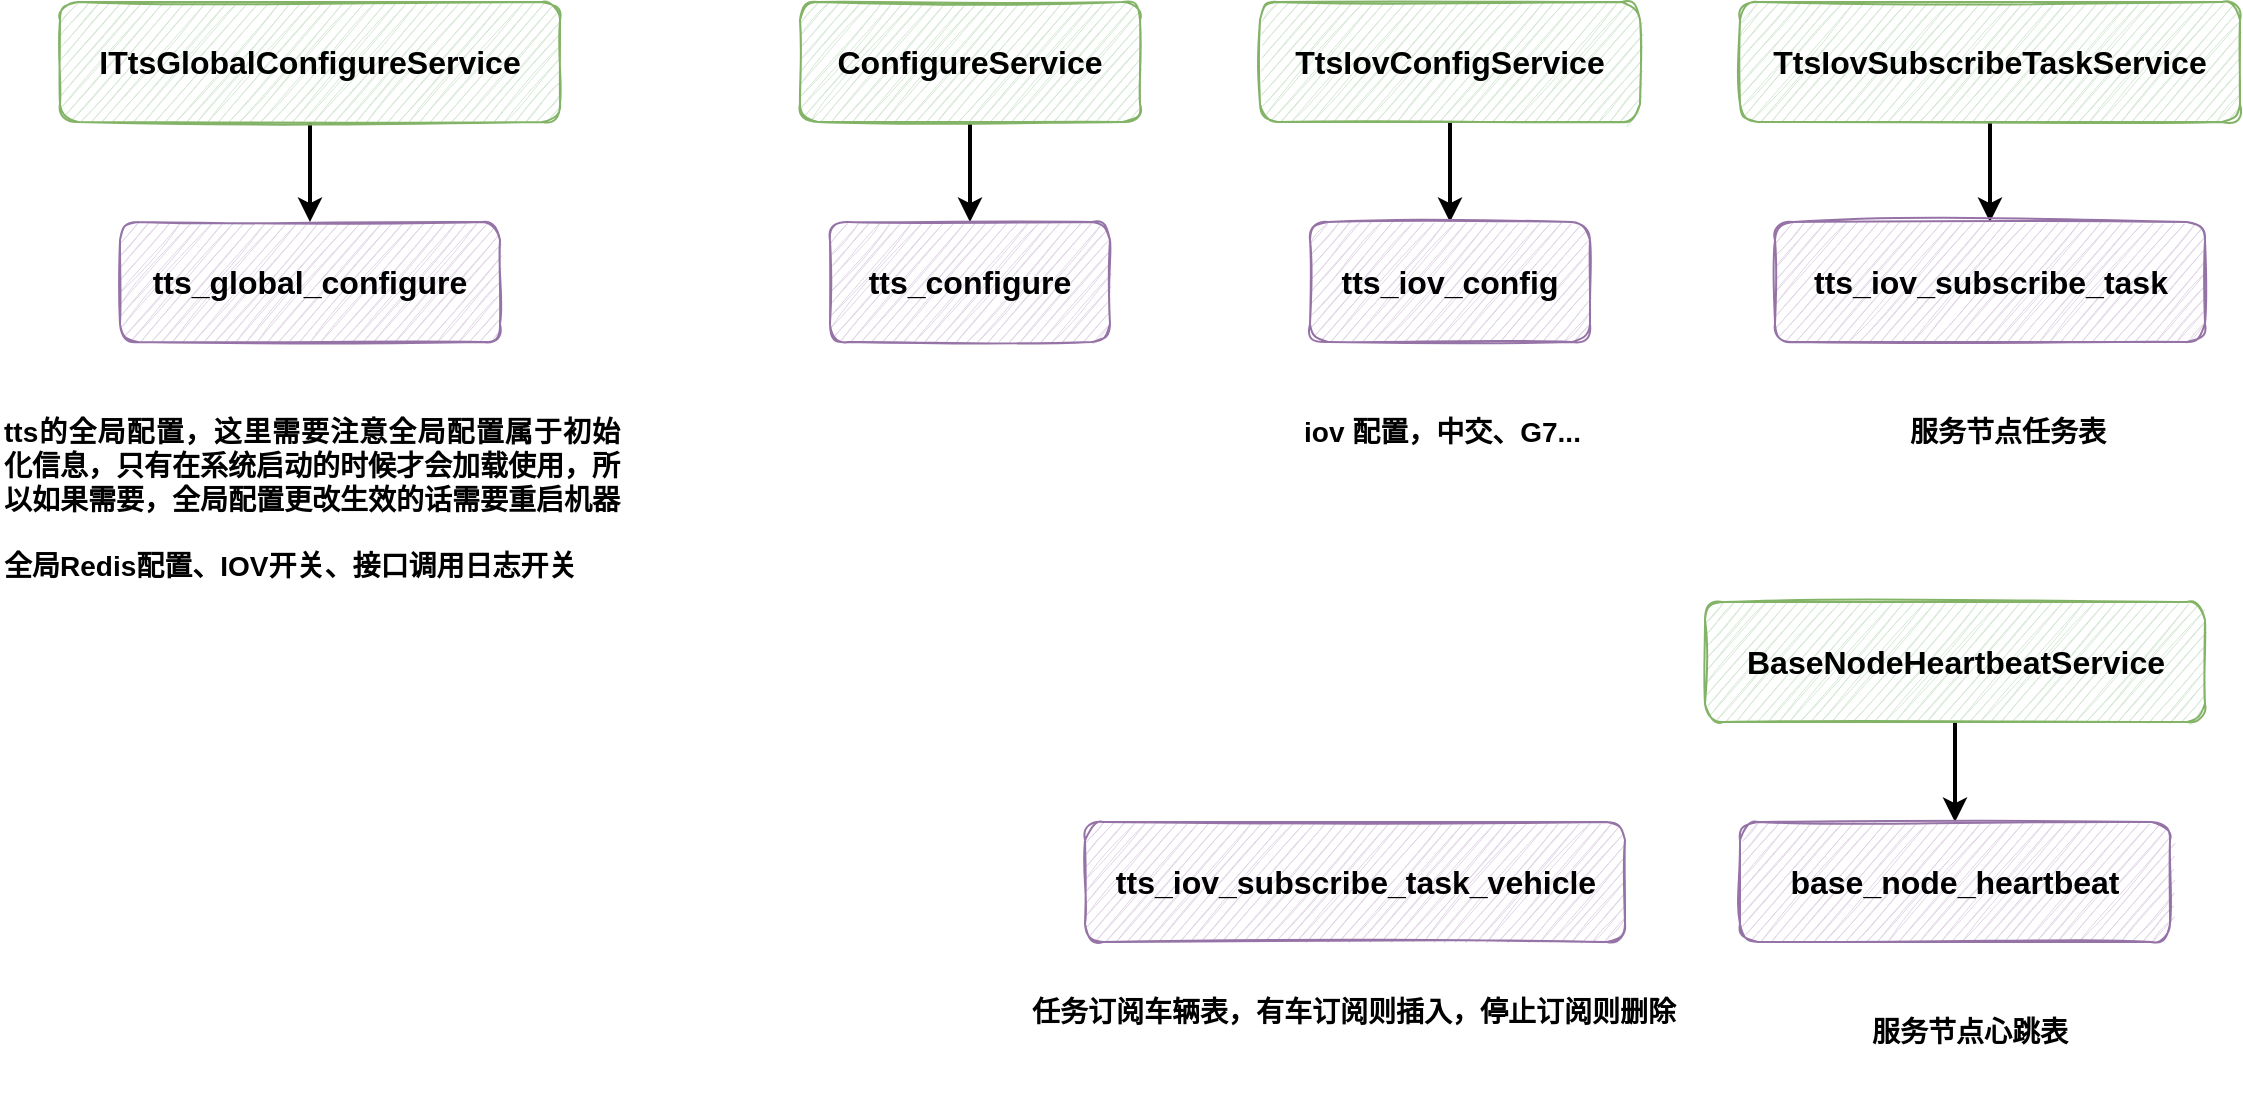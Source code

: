 <mxfile version="20.3.0" type="device"><diagram id="Su4rBYI4VizT9UNAz6dV" name="第 1 页"><mxGraphModel dx="1702" dy="1217" grid="1" gridSize="10" guides="1" tooltips="1" connect="1" arrows="1" fold="1" page="1" pageScale="1" pageWidth="1169" pageHeight="827" math="0" shadow="0"><root><mxCell id="0"/><mxCell id="1" parent="0"/><mxCell id="BI5IFLRWMres1BwCTtxI-5" value="&lt;div style=&quot;text-align: justify;&quot;&gt;&lt;span style=&quot;font-size: 14px;&quot;&gt;&lt;b&gt;tts的全局配置，&lt;/b&gt;&lt;/span&gt;&lt;b style=&quot;font-size: 14px; background-color: initial; text-align: left;&quot;&gt;这里需要注意全局配置属于初始化信息，只有在系统启动的时候才会加载使用，&lt;/b&gt;&lt;b style=&quot;font-size: 14px; background-color: initial;&quot;&gt;所以如果需要，全局配置更改生效的话需要重启机器&lt;/b&gt;&lt;/div&gt;&lt;div style=&quot;text-align: justify;&quot;&gt;&lt;b style=&quot;font-size: 14px; background-color: initial;&quot;&gt;&lt;br&gt;&lt;/b&gt;&lt;/div&gt;&lt;div style=&quot;text-align: justify;&quot;&gt;&lt;b style=&quot;font-size: 14px; background-color: initial;&quot;&gt;全局Redis配置、IOV开关、接口调用日志开关&lt;/b&gt;&lt;/div&gt;" style="text;html=1;strokeColor=none;fillColor=none;align=left;verticalAlign=top;whiteSpace=wrap;rounded=0;" parent="1" vertex="1"><mxGeometry x="50" y="300" width="310" height="100" as="geometry"/></mxCell><mxCell id="BI5IFLRWMres1BwCTtxI-45" value="&lt;b&gt;&lt;font style=&quot;font-size: 16px;&quot;&gt;tts_global_configure&lt;/font&gt;&lt;/b&gt;" style="rounded=1;whiteSpace=wrap;html=1;fontSize=14;fillColor=#e1d5e7;strokeColor=#9673a6;sketch=1;" parent="1" vertex="1"><mxGeometry x="110" y="210" width="190" height="60" as="geometry"/></mxCell><mxCell id="BI5IFLRWMres1BwCTtxI-47" style="edgeStyle=orthogonalEdgeStyle;rounded=0;orthogonalLoop=1;jettySize=auto;html=1;strokeWidth=2;fontSize=16;" parent="1" source="BI5IFLRWMres1BwCTtxI-46" target="BI5IFLRWMres1BwCTtxI-45" edge="1"><mxGeometry relative="1" as="geometry"/></mxCell><mxCell id="BI5IFLRWMres1BwCTtxI-46" value="&lt;span style=&quot;font-size: 16px;&quot;&gt;&lt;b&gt;ITtsGlobalConfigureService&lt;/b&gt;&lt;/span&gt;" style="rounded=1;whiteSpace=wrap;html=1;sketch=1;fillColor=#d5e8d4;strokeColor=#82b366;" parent="1" vertex="1"><mxGeometry x="80" y="100" width="250" height="60" as="geometry"/></mxCell><mxCell id="BI5IFLRWMres1BwCTtxI-50" style="edgeStyle=orthogonalEdgeStyle;rounded=0;orthogonalLoop=1;jettySize=auto;html=1;strokeWidth=2;fontSize=16;" parent="1" source="BI5IFLRWMres1BwCTtxI-48" target="BI5IFLRWMres1BwCTtxI-49" edge="1"><mxGeometry relative="1" as="geometry"/></mxCell><mxCell id="BI5IFLRWMres1BwCTtxI-48" value="&lt;span style=&quot;font-size: 16px;&quot;&gt;&lt;b&gt;ConfigureService&lt;/b&gt;&lt;/span&gt;" style="rounded=1;whiteSpace=wrap;html=1;sketch=1;fillColor=#d5e8d4;strokeColor=#82b366;" parent="1" vertex="1"><mxGeometry x="450" y="100" width="170" height="60" as="geometry"/></mxCell><mxCell id="BI5IFLRWMres1BwCTtxI-49" value="&lt;b&gt;&lt;font style=&quot;font-size: 16px;&quot;&gt;tts_configure&lt;/font&gt;&lt;/b&gt;" style="rounded=1;whiteSpace=wrap;html=1;fontSize=14;fillColor=#e1d5e7;strokeColor=#9673a6;sketch=1;" parent="1" vertex="1"><mxGeometry x="465" y="210" width="140" height="60" as="geometry"/></mxCell><mxCell id="BI5IFLRWMres1BwCTtxI-54" style="edgeStyle=orthogonalEdgeStyle;rounded=0;orthogonalLoop=1;jettySize=auto;html=1;strokeWidth=2;fontSize=16;" parent="1" source="BI5IFLRWMres1BwCTtxI-52" target="BI5IFLRWMres1BwCTtxI-53" edge="1"><mxGeometry relative="1" as="geometry"/></mxCell><mxCell id="BI5IFLRWMres1BwCTtxI-52" value="&lt;span style=&quot;font-size: 16px;&quot;&gt;&lt;b&gt;TtsIovConfigService&lt;/b&gt;&lt;/span&gt;" style="rounded=1;whiteSpace=wrap;html=1;sketch=1;fillColor=#d5e8d4;strokeColor=#82b366;" parent="1" vertex="1"><mxGeometry x="680" y="100" width="190" height="60" as="geometry"/></mxCell><mxCell id="BI5IFLRWMres1BwCTtxI-53" value="&lt;b&gt;&lt;font style=&quot;font-size: 16px;&quot;&gt;tts_iov_config&lt;/font&gt;&lt;/b&gt;" style="rounded=1;whiteSpace=wrap;html=1;fontSize=14;fillColor=#e1d5e7;strokeColor=#9673a6;sketch=1;" parent="1" vertex="1"><mxGeometry x="705" y="210" width="140" height="60" as="geometry"/></mxCell><mxCell id="BI5IFLRWMres1BwCTtxI-55" value="&lt;div style=&quot;text-align: justify;&quot;&gt;&lt;span style=&quot;font-size: 14px;&quot;&gt;&lt;b&gt;iov 配置，中交、G7...&lt;/b&gt;&lt;/span&gt;&lt;/div&gt;" style="text;html=1;strokeColor=none;fillColor=none;align=left;verticalAlign=top;whiteSpace=wrap;rounded=0;" parent="1" vertex="1"><mxGeometry x="700" y="300" width="150" height="50" as="geometry"/></mxCell><mxCell id="BI5IFLRWMres1BwCTtxI-56" style="edgeStyle=orthogonalEdgeStyle;rounded=0;orthogonalLoop=1;jettySize=auto;html=1;strokeWidth=2;fontSize=16;" parent="1" source="BI5IFLRWMres1BwCTtxI-57" target="BI5IFLRWMres1BwCTtxI-58" edge="1"><mxGeometry relative="1" as="geometry"/></mxCell><mxCell id="BI5IFLRWMres1BwCTtxI-57" value="&lt;span style=&quot;font-size: 16px;&quot;&gt;&lt;b&gt;TtsIovSubscribeTaskService&lt;/b&gt;&lt;/span&gt;" style="rounded=1;whiteSpace=wrap;html=1;sketch=1;fillColor=#d5e8d4;strokeColor=#82b366;" parent="1" vertex="1"><mxGeometry x="920" y="100" width="250" height="60" as="geometry"/></mxCell><mxCell id="BI5IFLRWMres1BwCTtxI-58" value="&lt;b&gt;&lt;font style=&quot;font-size: 16px;&quot;&gt;tts_iov_subscribe_task&lt;/font&gt;&lt;/b&gt;" style="rounded=1;whiteSpace=wrap;html=1;fontSize=14;fillColor=#e1d5e7;strokeColor=#9673a6;sketch=1;" parent="1" vertex="1"><mxGeometry x="937.5" y="210" width="215" height="60" as="geometry"/></mxCell><mxCell id="BI5IFLRWMres1BwCTtxI-59" value="&lt;div style=&quot;text-align: justify;&quot;&gt;&lt;span style=&quot;font-size: 14px;&quot;&gt;&lt;b&gt;服务节点任务表&lt;/b&gt;&lt;/span&gt;&lt;/div&gt;" style="text;html=1;strokeColor=none;fillColor=none;align=left;verticalAlign=top;whiteSpace=wrap;rounded=0;" parent="1" vertex="1"><mxGeometry x="1002.5" y="300" width="107.5" height="50" as="geometry"/></mxCell><mxCell id="BI5IFLRWMres1BwCTtxI-63" style="edgeStyle=orthogonalEdgeStyle;rounded=0;orthogonalLoop=1;jettySize=auto;html=1;entryX=0.5;entryY=0;entryDx=0;entryDy=0;strokeWidth=2;fontSize=16;" parent="1" source="BI5IFLRWMres1BwCTtxI-60" target="BI5IFLRWMres1BwCTtxI-61" edge="1"><mxGeometry relative="1" as="geometry"/></mxCell><mxCell id="BI5IFLRWMres1BwCTtxI-60" value="&lt;span style=&quot;font-size: 16px;&quot;&gt;&lt;b&gt;BaseNodeHeartbeatService&lt;/b&gt;&lt;/span&gt;" style="rounded=1;whiteSpace=wrap;html=1;sketch=1;fillColor=#d5e8d4;strokeColor=#82b366;" parent="1" vertex="1"><mxGeometry x="902.5" y="400" width="250" height="60" as="geometry"/></mxCell><mxCell id="BI5IFLRWMres1BwCTtxI-61" value="&lt;b&gt;&lt;font style=&quot;font-size: 16px;&quot;&gt;base_node_heartbeat&lt;/font&gt;&lt;/b&gt;" style="rounded=1;whiteSpace=wrap;html=1;fontSize=14;fillColor=#e1d5e7;strokeColor=#9673a6;sketch=1;" parent="1" vertex="1"><mxGeometry x="920" y="510" width="215" height="60" as="geometry"/></mxCell><mxCell id="BI5IFLRWMres1BwCTtxI-62" value="&lt;div style=&quot;text-align: justify;&quot;&gt;&lt;span style=&quot;font-size: 14px;&quot;&gt;&lt;b&gt;服务节点心跳表&lt;/b&gt;&lt;/span&gt;&lt;/div&gt;" style="text;html=1;strokeColor=none;fillColor=none;align=left;verticalAlign=top;whiteSpace=wrap;rounded=0;" parent="1" vertex="1"><mxGeometry x="983.75" y="600" width="108.75" height="50" as="geometry"/></mxCell><mxCell id="BI5IFLRWMres1BwCTtxI-64" value="&lt;b&gt;&lt;font style=&quot;font-size: 16px;&quot;&gt;tts_iov_subscribe_task_vehicle&lt;/font&gt;&lt;/b&gt;" style="rounded=1;whiteSpace=wrap;html=1;fontSize=14;fillColor=#e1d5e7;strokeColor=#9673a6;sketch=1;" parent="1" vertex="1"><mxGeometry x="592.5" y="510" width="270" height="60" as="geometry"/></mxCell><mxCell id="BI5IFLRWMres1BwCTtxI-65" value="&lt;div style=&quot;text-align: justify;&quot;&gt;&lt;span style=&quot;font-size: 14px;&quot;&gt;&lt;b&gt;任务订阅车辆表，有车订阅则插入，停止订阅则删除&lt;/b&gt;&lt;/span&gt;&lt;/div&gt;" style="text;html=1;strokeColor=none;fillColor=none;align=left;verticalAlign=top;whiteSpace=wrap;rounded=0;" parent="1" vertex="1"><mxGeometry x="563.75" y="590" width="338.75" height="50" as="geometry"/></mxCell></root></mxGraphModel></diagram></mxfile>